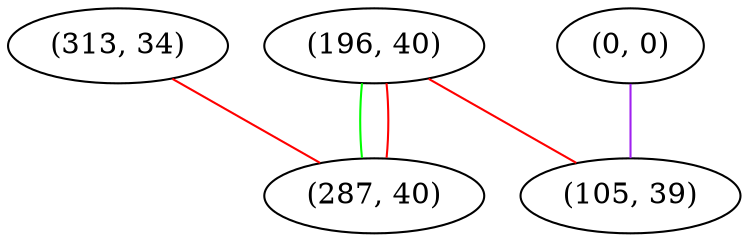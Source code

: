 graph "" {
"(313, 34)";
"(196, 40)";
"(287, 40)";
"(0, 0)";
"(105, 39)";
"(313, 34)" -- "(287, 40)"  [color=red, key=0, weight=1];
"(196, 40)" -- "(287, 40)"  [color=green, key=0, weight=2];
"(196, 40)" -- "(287, 40)"  [color=red, key=1, weight=1];
"(196, 40)" -- "(105, 39)"  [color=red, key=0, weight=1];
"(0, 0)" -- "(105, 39)"  [color=purple, key=0, weight=4];
}
